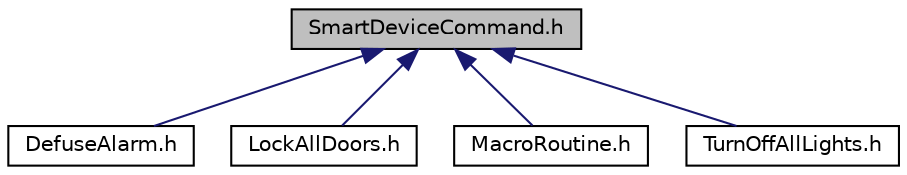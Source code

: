 digraph "SmartDeviceCommand.h"
{
 // LATEX_PDF_SIZE
  edge [fontname="Helvetica",fontsize="10",labelfontname="Helvetica",labelfontsize="10"];
  node [fontname="Helvetica",fontsize="10",shape=record];
  Node1 [label="SmartDeviceCommand.h",height=0.2,width=0.4,color="black", fillcolor="grey75", style="filled", fontcolor="black",tooltip="Command interface for controlling smart devices in a smart home automation system."];
  Node1 -> Node2 [dir="back",color="midnightblue",fontsize="10",style="solid"];
  Node2 [label="DefuseAlarm.h",height=0.2,width=0.4,color="black", fillcolor="white", style="filled",URL="$DefuseAlarm_8h.html",tooltip="Concrete command to defuse the alarm in a smart home automation system."];
  Node1 -> Node3 [dir="back",color="midnightblue",fontsize="10",style="solid"];
  Node3 [label="LockAllDoors.h",height=0.2,width=0.4,color="black", fillcolor="white", style="filled",URL="$LockAllDoors_8h.html",tooltip="Concrete command to lock all doors in a smart home automation system."];
  Node1 -> Node4 [dir="back",color="midnightblue",fontsize="10",style="solid"];
  Node4 [label="MacroRoutine.h",height=0.2,width=0.4,color="black", fillcolor="white", style="filled",URL="$MacroRoutine_8h.html",tooltip="MacroRoutine class to execute a sequence of commands in a smart home automation system."];
  Node1 -> Node5 [dir="back",color="midnightblue",fontsize="10",style="solid"];
  Node5 [label="TurnOffAllLights.h",height=0.2,width=0.4,color="black", fillcolor="white", style="filled",URL="$TurnOffAllLights_8h.html",tooltip="Concrete command to turn off all the lights in a room."];
}
